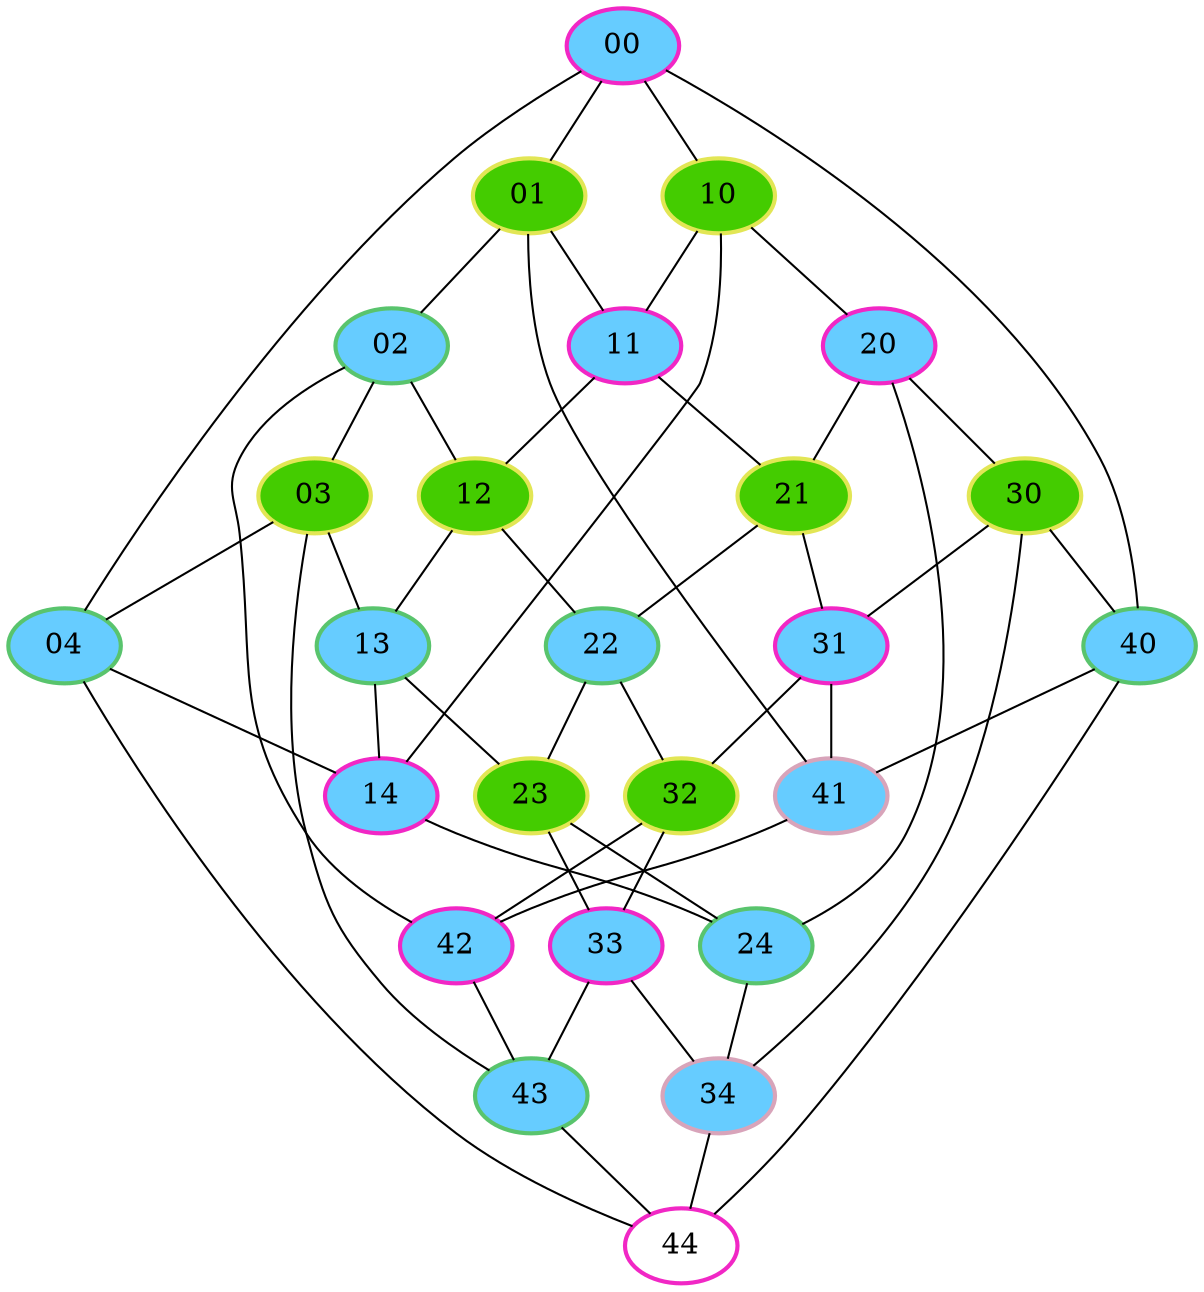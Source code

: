 graph G {
	12 [color="#E2E655" fillcolor="#44cc00" penwidth=2 style=filled]
	02 [color="#59C46D" fillcolor="#66ccff" penwidth=2 style=filled]
	13 [color="#59C46D" fillcolor="#66ccff" penwidth=2 style=filled]
	11 [color="#F127C5" fillcolor="#66ccff" penwidth=2 style=filled]
	22 [color="#59C46D" fillcolor="#66ccff" penwidth=2 style=filled]
	00 [color="#F127C5" fillcolor=white penwidth=2 style=filled]
	01 [color="#E2E655" fillcolor=white penwidth=2 style=filled]
	03 [color="#E2E655" fillcolor=white penwidth=2 style=filled]
	04 [color="#59C46D" fillcolor=white penwidth=2 style=filled]
	10 [color="#E2E655" fillcolor=white penwidth=2 style=filled]
	14 [color="#F127C5" fillcolor=white penwidth=2 style=filled]
	20 [color="#F127C5" fillcolor=white penwidth=2 style=filled]
	21 [color="#E2E655" fillcolor=white penwidth=2 style=filled]
	23 [color="#E2E655" fillcolor=white penwidth=2 style=filled]
	24 [color="#59C46D" fillcolor=white penwidth=2 style=filled]
	30 [color="#E2E655" fillcolor=white penwidth=2 style=filled]
	31 [color="#F127C5" fillcolor=white penwidth=2 style=filled]
	32 [color="#E2E655" fillcolor=white penwidth=2 style=filled]
	33 [color="#F127C5" fillcolor=white penwidth=2 style=filled]
	34 [color="#D8A4BA" fillcolor=white penwidth=2 style=filled]
	40 [color="#59C46D" fillcolor=white penwidth=2 style=filled]
	41 [color="#D8A4BA" fillcolor=white penwidth=2 style=filled]
	42 [color="#F127C5" fillcolor=white penwidth=2 style=filled]
	43 [color="#59C46D" fillcolor=white penwidth=2 style=filled]
	44 [color="#F127C5" fillcolor=white penwidth=2 style=filled]
	01 [color="#E2E655" fillcolor="#44cc00" penwidth=2 style=filled]
	02 [color="#59C46D" fillcolor="#66ccff" penwidth=2 style=filled]
	00 [color="#F127C5" fillcolor="#66ccff" penwidth=2 style=filled]
	11 [color="#F127C5" fillcolor="#66ccff" penwidth=2 style=filled]
	41 [color="#D8A4BA" fillcolor="#66ccff" penwidth=2 style=filled]
	10 [color="#E2E655" fillcolor="#44cc00" penwidth=2 style=filled]
	00 [color="#F127C5" fillcolor="#66ccff" penwidth=2 style=filled]
	11 [color="#F127C5" fillcolor="#66ccff" penwidth=2 style=filled]
	20 [color="#F127C5" fillcolor="#66ccff" penwidth=2 style=filled]
	14 [color="#F127C5" fillcolor="#66ccff" penwidth=2 style=filled]
	03 [color="#E2E655" fillcolor="#44cc00" penwidth=2 style=filled]
	02 [color="#59C46D" fillcolor="#66ccff" penwidth=2 style=filled]
	13 [color="#59C46D" fillcolor="#66ccff" penwidth=2 style=filled]
	43 [color="#59C46D" fillcolor="#66ccff" penwidth=2 style=filled]
	04 [color="#59C46D" fillcolor="#66ccff" penwidth=2 style=filled]
	23 [color="#E2E655" fillcolor="#44cc00" penwidth=2 style=filled]
	24 [color="#59C46D" fillcolor="#66ccff" penwidth=2 style=filled]
	13 [color="#59C46D" fillcolor="#66ccff" penwidth=2 style=filled]
	33 [color="#F127C5" fillcolor="#66ccff" penwidth=2 style=filled]
	22 [color="#59C46D" fillcolor="#66ccff" penwidth=2 style=filled]
	21 [color="#E2E655" fillcolor="#44cc00" penwidth=2 style=filled]
	11 [color="#F127C5" fillcolor="#66ccff" penwidth=2 style=filled]
	31 [color="#F127C5" fillcolor="#66ccff" penwidth=2 style=filled]
	20 [color="#F127C5" fillcolor="#66ccff" penwidth=2 style=filled]
	22 [color="#59C46D" fillcolor="#66ccff" penwidth=2 style=filled]
	32 [color="#E2E655" fillcolor="#44cc00" penwidth=2 style=filled]
	33 [color="#F127C5" fillcolor="#66ccff" penwidth=2 style=filled]
	31 [color="#F127C5" fillcolor="#66ccff" penwidth=2 style=filled]
	42 [color="#F127C5" fillcolor="#66ccff" penwidth=2 style=filled]
	22 [color="#59C46D" fillcolor="#66ccff" penwidth=2 style=filled]
	30 [color="#E2E655" fillcolor="#44cc00" penwidth=2 style=filled]
	34 [color="#D8A4BA" fillcolor="#66ccff" penwidth=2 style=filled]
	31 [color="#F127C5" fillcolor="#66ccff" penwidth=2 style=filled]
	40 [color="#59C46D" fillcolor="#66ccff" penwidth=2 style=filled]
	20 [color="#F127C5" fillcolor="#66ccff" penwidth=2 style=filled]
	00 -- 04
	00 -- 40
	00 -- 01
	00 -- 10
	01 -- 02
	01 -- 11
	01 -- 41
	02 -- 12
	02 -- 42
	02 -- 03
	03 -- 13
	03 -- 43
	03 -- 04
	04 -- 44
	04 -- 14
	10 -- 11
	10 -- 20
	10 -- 14
	11 -- 12
	11 -- 21
	12 -- 13
	12 -- 22
	13 -- 23
	13 -- 14
	14 -- 24
	20 -- 21
	20 -- 24
	20 -- 30
	21 -- 31
	21 -- 22
	22 -- 23
	22 -- 32
	23 -- 24
	23 -- 33
	24 -- 34
	30 -- 34
	30 -- 31
	30 -- 40
	31 -- 41
	31 -- 32
	32 -- 33
	32 -- 42
	33 -- 34
	33 -- 43
	34 -- 44
	40 -- 41
	40 -- 44
	41 -- 42
	42 -- 43
	43 -- 44
}
